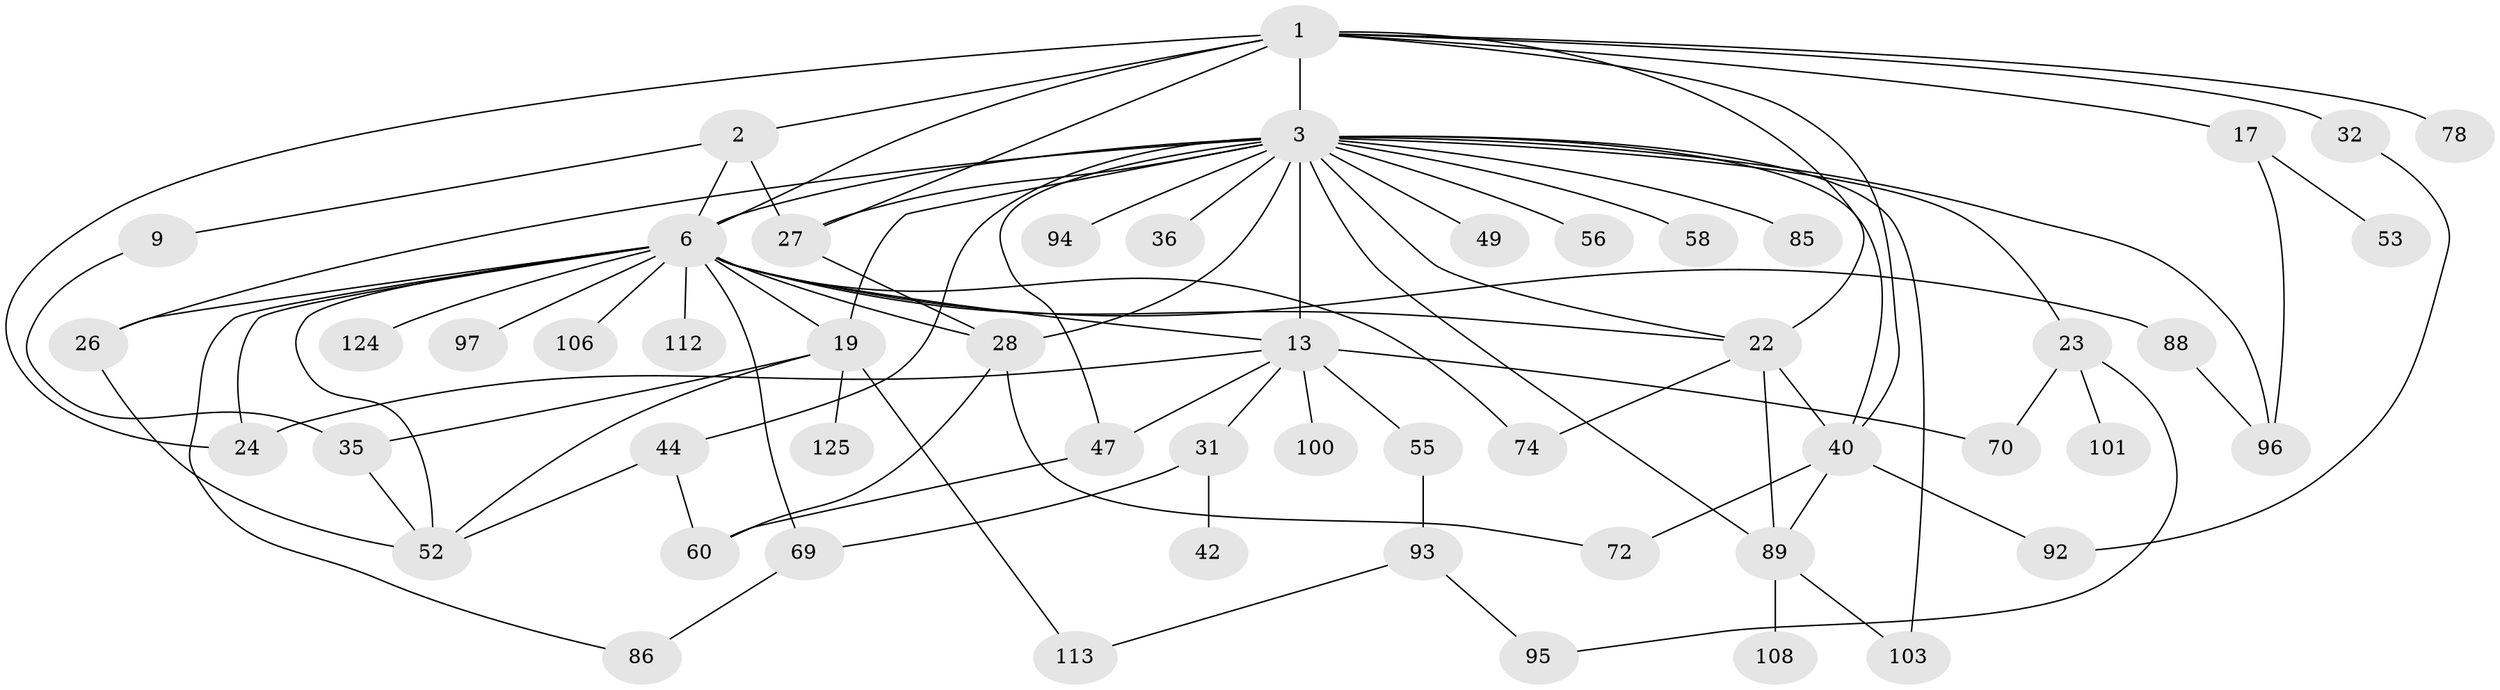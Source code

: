 // original degree distribution, {6: 0.06015037593984962, 4: 0.12030075187969924, 8: 0.015037593984962405, 5: 0.05263157894736842, 2: 0.2631578947368421, 7: 0.007518796992481203, 3: 0.24060150375939848, 1: 0.24060150375939848}
// Generated by graph-tools (version 1.1) at 2025/17/03/04/25 18:17:04]
// undirected, 53 vertices, 88 edges
graph export_dot {
graph [start="1"]
  node [color=gray90,style=filled];
  1 [super="+14+4"];
  2;
  3 [super="+18+67+16+5"];
  6 [super="+8+64+63+50"];
  9;
  13 [super="+38+15+30+33"];
  17 [super="+79+41"];
  19 [super="+20+21"];
  22 [super="+129+25+34"];
  23 [super="+82+62"];
  24;
  26;
  27;
  28 [super="+68"];
  31 [super="+37"];
  32;
  35 [super="+75"];
  36 [super="+45+91"];
  40 [super="+61"];
  42 [super="+48+118"];
  44 [super="+46"];
  47 [super="+59"];
  49;
  52 [super="+90"];
  53 [super="+104"];
  55 [super="+117"];
  56;
  58;
  60 [super="+107"];
  69 [super="+132"];
  70;
  72;
  74;
  78;
  85;
  86;
  88;
  89;
  92;
  93 [super="+130"];
  94;
  95 [super="+128"];
  96;
  97 [super="+102"];
  100;
  101;
  103 [super="+114"];
  106 [super="+116"];
  108;
  112;
  113;
  124;
  125;
  1 -- 2;
  1 -- 3 [weight=5];
  1 -- 17;
  1 -- 32;
  1 -- 22 [weight=3];
  1 -- 27;
  1 -- 6;
  1 -- 40;
  1 -- 24;
  1 -- 78;
  2 -- 6;
  2 -- 9;
  2 -- 27;
  3 -- 94;
  3 -- 40;
  3 -- 96;
  3 -- 6 [weight=3];
  3 -- 19;
  3 -- 56;
  3 -- 26;
  3 -- 27;
  3 -- 47 [weight=2];
  3 -- 28;
  3 -- 36;
  3 -- 103;
  3 -- 44;
  3 -- 13 [weight=5];
  3 -- 49;
  3 -- 85 [weight=2];
  3 -- 22 [weight=2];
  3 -- 23;
  3 -- 89;
  3 -- 58;
  6 -- 28;
  6 -- 19;
  6 -- 124;
  6 -- 112;
  6 -- 88;
  6 -- 97;
  6 -- 52;
  6 -- 69;
  6 -- 106;
  6 -- 74;
  6 -- 86;
  6 -- 24;
  6 -- 26;
  6 -- 22;
  6 -- 13;
  9 -- 35;
  13 -- 100;
  13 -- 47;
  13 -- 24;
  13 -- 31;
  13 -- 55;
  13 -- 70;
  17 -- 96;
  17 -- 53;
  19 -- 113;
  19 -- 52;
  19 -- 125;
  19 -- 35;
  22 -- 89;
  22 -- 40;
  22 -- 74;
  23 -- 101;
  23 -- 95;
  23 -- 70;
  26 -- 52;
  27 -- 28;
  28 -- 72;
  28 -- 60;
  31 -- 42;
  31 -- 69;
  32 -- 92;
  35 -- 52;
  40 -- 89;
  40 -- 72;
  40 -- 92;
  44 -- 52;
  44 -- 60;
  47 -- 60;
  55 -- 93;
  69 -- 86;
  88 -- 96;
  89 -- 103;
  89 -- 108;
  93 -- 95;
  93 -- 113;
}
